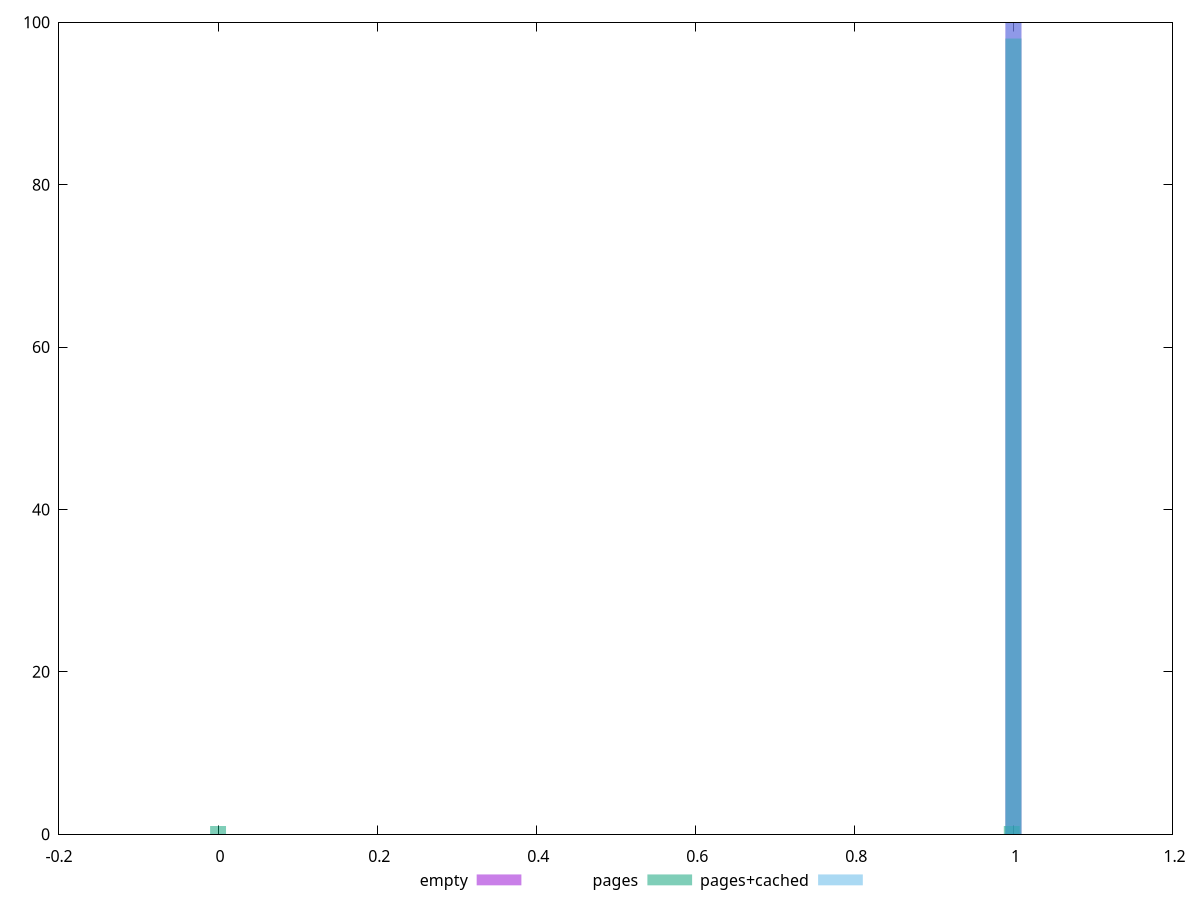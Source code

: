 $_empty <<EOF
0.9999993380488859 100
EOF
$_pages <<EOF
0.9979089844335859 1
0.9999993380488859 98
0 1
EOF
$_pagesCached <<EOF
0.9999993380488859 100
EOF
set key outside below
set terminal pngcairo
set output "report_00005_2020-11-02T22-26-11.212Z/estimated-input-latency/estimated-input-latency_empty_pages_pages+cached+hist.png"
set boxwidth 0.019999986760977716
set style fill transparent solid 0.5 noborder
set yrange [0:100]
plot $_empty title "empty" with boxes ,$_pages title "pages" with boxes ,$_pagesCached title "pages+cached" with boxes ,